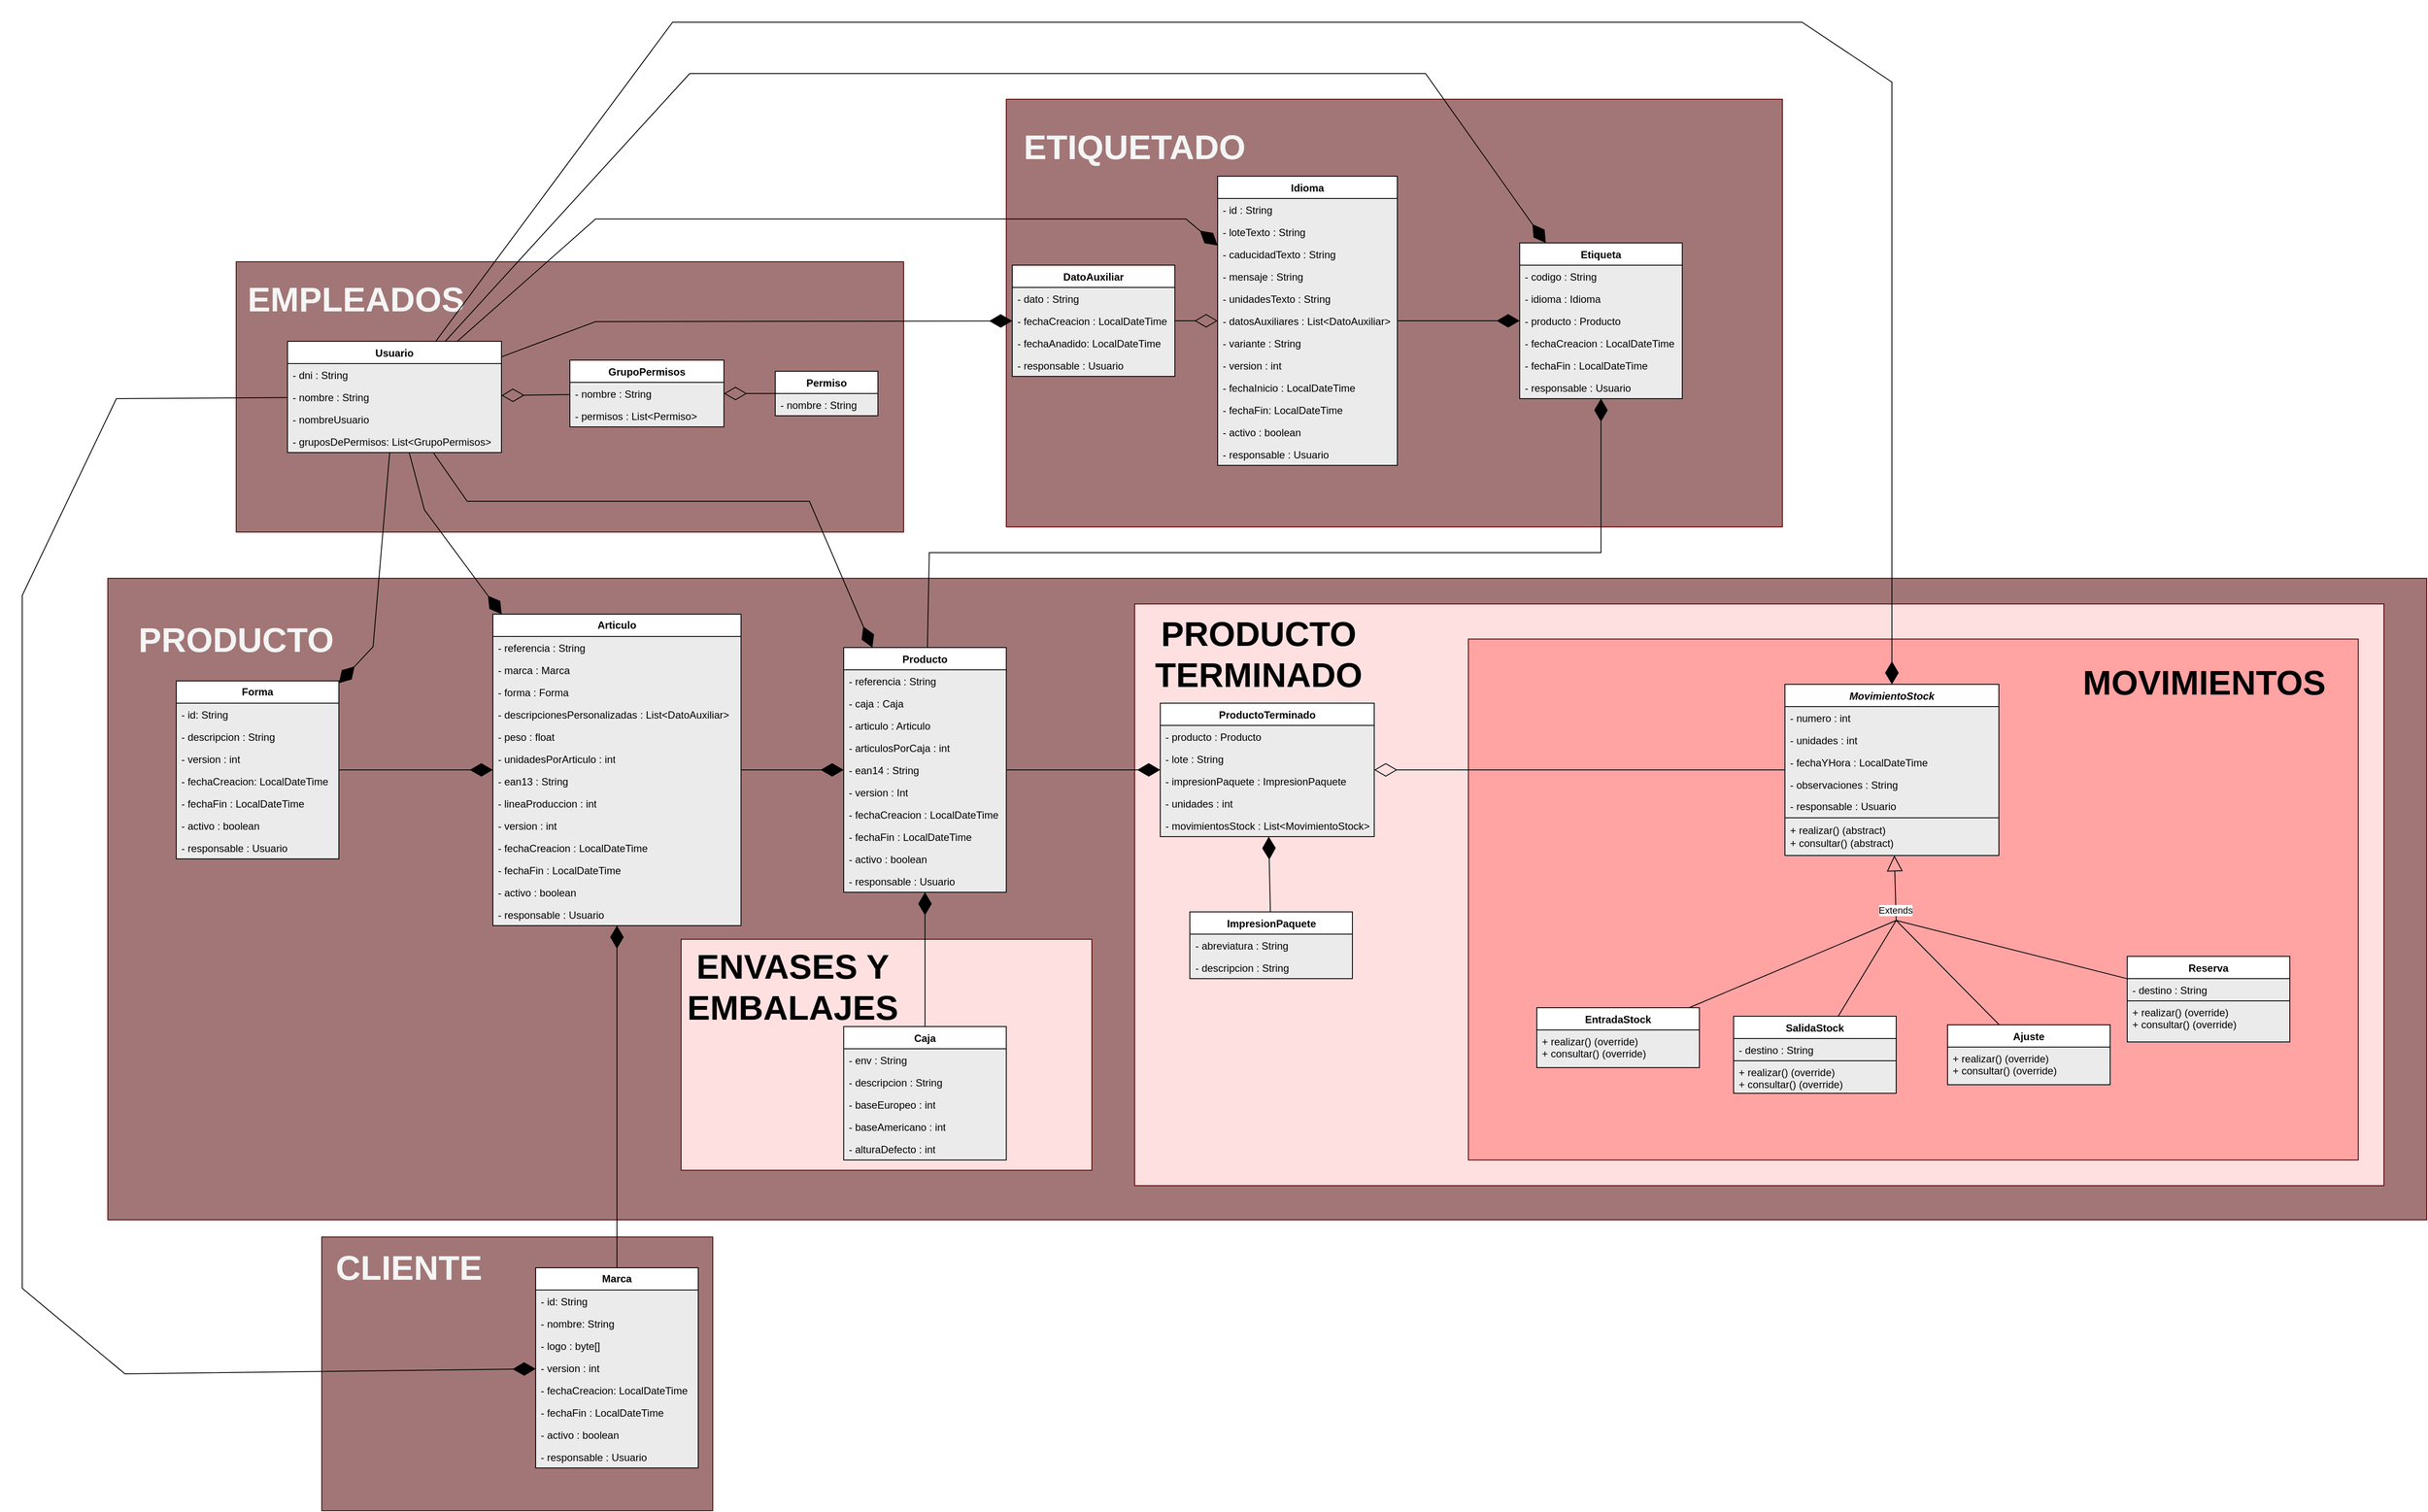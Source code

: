 <mxfile version="26.0.16">
  <diagram id="C5RBs43oDa-KdzZeNtuy" name="Modelo">
    <mxGraphModel dx="3191" dy="2858" grid="1" gridSize="10" guides="1" tooltips="1" connect="1" arrows="1" fold="1" page="1" pageScale="1" pageWidth="827" pageHeight="1169" math="0" shadow="0">
      <root>
        <mxCell id="WIyWlLk6GJQsqaUBKTNV-0" />
        <mxCell id="WIyWlLk6GJQsqaUBKTNV-1" parent="WIyWlLk6GJQsqaUBKTNV-0" />
        <mxCell id="xdVRWR4K_y8yQyxVj0XE-1" value="" style="rounded=0;whiteSpace=wrap;html=1;strokeColor=light-dark(#570000, #ededed);fillStyle=solid;fillColor=light-dark(#a27676, #ededed);" parent="WIyWlLk6GJQsqaUBKTNV-1" vertex="1">
          <mxGeometry x="390" y="390" width="2710" height="750" as="geometry" />
        </mxCell>
        <mxCell id="xdVRWR4K_y8yQyxVj0XE-2" value="PRODUCTO" style="text;html=1;align=center;verticalAlign=middle;whiteSpace=wrap;rounded=0;fontSize=40;fontStyle=1;fontColor=light-dark(#f5f5f5, #ededed);" parent="WIyWlLk6GJQsqaUBKTNV-1" vertex="1">
          <mxGeometry x="450" y="420" width="180" height="81" as="geometry" />
        </mxCell>
        <mxCell id="xdVRWR4K_y8yQyxVj0XE-3" value="&lt;b&gt;Forma&lt;/b&gt;" style="swimlane;fontStyle=0;childLayout=stackLayout;horizontal=1;startSize=26;fillColor=default;horizontalStack=0;resizeParent=1;resizeParentMax=0;resizeLast=0;collapsible=1;marginBottom=0;whiteSpace=wrap;html=1;swimlaneFillColor=light-dark(#ebebeb, #ededed);" parent="WIyWlLk6GJQsqaUBKTNV-1" vertex="1">
          <mxGeometry x="470" y="510" width="190" height="208" as="geometry" />
        </mxCell>
        <mxCell id="xdVRWR4K_y8yQyxVj0XE-4" value="- id: String" style="text;strokeColor=none;fillColor=none;align=left;verticalAlign=top;spacingLeft=4;spacingRight=4;overflow=hidden;rotatable=0;points=[[0,0.5],[1,0.5]];portConstraint=eastwest;whiteSpace=wrap;html=1;" parent="xdVRWR4K_y8yQyxVj0XE-3" vertex="1">
          <mxGeometry y="26" width="190" height="26" as="geometry" />
        </mxCell>
        <mxCell id="xdVRWR4K_y8yQyxVj0XE-5" value="- descripcion : String" style="text;strokeColor=none;fillColor=none;align=left;verticalAlign=top;spacingLeft=4;spacingRight=4;overflow=hidden;rotatable=0;points=[[0,0.5],[1,0.5]];portConstraint=eastwest;whiteSpace=wrap;html=1;" parent="xdVRWR4K_y8yQyxVj0XE-3" vertex="1">
          <mxGeometry y="52" width="190" height="26" as="geometry" />
        </mxCell>
        <mxCell id="xdVRWR4K_y8yQyxVj0XE-6" value="- version : int" style="text;strokeColor=none;fillColor=none;align=left;verticalAlign=top;spacingLeft=4;spacingRight=4;overflow=hidden;rotatable=0;points=[[0,0.5],[1,0.5]];portConstraint=eastwest;whiteSpace=wrap;html=1;" parent="xdVRWR4K_y8yQyxVj0XE-3" vertex="1">
          <mxGeometry y="78" width="190" height="26" as="geometry" />
        </mxCell>
        <mxCell id="xdVRWR4K_y8yQyxVj0XE-7" value="- fechaCreacion: LocalDateTime" style="text;strokeColor=none;fillColor=none;align=left;verticalAlign=top;spacingLeft=4;spacingRight=4;overflow=hidden;rotatable=0;points=[[0,0.5],[1,0.5]];portConstraint=eastwest;whiteSpace=wrap;html=1;" parent="xdVRWR4K_y8yQyxVj0XE-3" vertex="1">
          <mxGeometry y="104" width="190" height="26" as="geometry" />
        </mxCell>
        <mxCell id="xdVRWR4K_y8yQyxVj0XE-8" value="- fechaFin : LocalDateTime" style="text;strokeColor=none;fillColor=none;align=left;verticalAlign=top;spacingLeft=4;spacingRight=4;overflow=hidden;rotatable=0;points=[[0,0.5],[1,0.5]];portConstraint=eastwest;whiteSpace=wrap;html=1;" parent="xdVRWR4K_y8yQyxVj0XE-3" vertex="1">
          <mxGeometry y="130" width="190" height="26" as="geometry" />
        </mxCell>
        <mxCell id="xdVRWR4K_y8yQyxVj0XE-9" value="- activo : boolean" style="text;strokeColor=none;fillColor=none;align=left;verticalAlign=top;spacingLeft=4;spacingRight=4;overflow=hidden;rotatable=0;points=[[0,0.5],[1,0.5]];portConstraint=eastwest;whiteSpace=wrap;html=1;" parent="xdVRWR4K_y8yQyxVj0XE-3" vertex="1">
          <mxGeometry y="156" width="190" height="26" as="geometry" />
        </mxCell>
        <mxCell id="xdVRWR4K_y8yQyxVj0XE-10" value="- responsable : Usuario" style="text;strokeColor=none;fillColor=none;align=left;verticalAlign=top;spacingLeft=4;spacingRight=4;overflow=hidden;rotatable=0;points=[[0,0.5],[1,0.5]];portConstraint=eastwest;whiteSpace=wrap;html=1;" parent="xdVRWR4K_y8yQyxVj0XE-3" vertex="1">
          <mxGeometry y="182" width="190" height="26" as="geometry" />
        </mxCell>
        <mxCell id="xdVRWR4K_y8yQyxVj0XE-11" value="&lt;b&gt;Articulo&lt;/b&gt;" style="swimlane;fontStyle=0;childLayout=stackLayout;horizontal=1;startSize=26;fillColor=default;horizontalStack=0;resizeParent=1;resizeParentMax=0;resizeLast=0;collapsible=1;marginBottom=0;whiteSpace=wrap;html=1;swimlaneFillColor=light-dark(#ebebeb, #ededed);" parent="WIyWlLk6GJQsqaUBKTNV-1" vertex="1">
          <mxGeometry x="840" y="432" width="290" height="364" as="geometry" />
        </mxCell>
        <mxCell id="xdVRWR4K_y8yQyxVj0XE-12" value="- referencia : String" style="text;strokeColor=none;fillColor=none;align=left;verticalAlign=top;spacingLeft=4;spacingRight=4;overflow=hidden;rotatable=0;points=[[0,0.5],[1,0.5]];portConstraint=eastwest;whiteSpace=wrap;html=1;" parent="xdVRWR4K_y8yQyxVj0XE-11" vertex="1">
          <mxGeometry y="26" width="290" height="26" as="geometry" />
        </mxCell>
        <mxCell id="xdVRWR4K_y8yQyxVj0XE-13" value="- marca : Marca" style="text;strokeColor=none;fillColor=none;align=left;verticalAlign=top;spacingLeft=4;spacingRight=4;overflow=hidden;rotatable=0;points=[[0,0.5],[1,0.5]];portConstraint=eastwest;whiteSpace=wrap;html=1;" parent="xdVRWR4K_y8yQyxVj0XE-11" vertex="1">
          <mxGeometry y="52" width="290" height="26" as="geometry" />
        </mxCell>
        <mxCell id="xdVRWR4K_y8yQyxVj0XE-14" value="- forma : Forma" style="text;strokeColor=none;fillColor=none;align=left;verticalAlign=top;spacingLeft=4;spacingRight=4;overflow=hidden;rotatable=0;points=[[0,0.5],[1,0.5]];portConstraint=eastwest;whiteSpace=wrap;html=1;" parent="xdVRWR4K_y8yQyxVj0XE-11" vertex="1">
          <mxGeometry y="78" width="290" height="26" as="geometry" />
        </mxCell>
        <mxCell id="xdVRWR4K_y8yQyxVj0XE-15" value="- descripcionesPersonalizadas : List&amp;lt;DatoAuxiliar&amp;gt;" style="text;strokeColor=none;fillColor=none;align=left;verticalAlign=top;spacingLeft=4;spacingRight=4;overflow=hidden;rotatable=0;points=[[0,0.5],[1,0.5]];portConstraint=eastwest;whiteSpace=wrap;html=1;" parent="xdVRWR4K_y8yQyxVj0XE-11" vertex="1">
          <mxGeometry y="104" width="290" height="26" as="geometry" />
        </mxCell>
        <mxCell id="xdVRWR4K_y8yQyxVj0XE-16" value="- peso : float" style="text;strokeColor=none;fillColor=none;align=left;verticalAlign=top;spacingLeft=4;spacingRight=4;overflow=hidden;rotatable=0;points=[[0,0.5],[1,0.5]];portConstraint=eastwest;whiteSpace=wrap;html=1;" parent="xdVRWR4K_y8yQyxVj0XE-11" vertex="1">
          <mxGeometry y="130" width="290" height="26" as="geometry" />
        </mxCell>
        <mxCell id="xdVRWR4K_y8yQyxVj0XE-17" value="- unidadesPorArticulo : int" style="text;strokeColor=none;fillColor=none;align=left;verticalAlign=top;spacingLeft=4;spacingRight=4;overflow=hidden;rotatable=0;points=[[0,0.5],[1,0.5]];portConstraint=eastwest;whiteSpace=wrap;html=1;" parent="xdVRWR4K_y8yQyxVj0XE-11" vertex="1">
          <mxGeometry y="156" width="290" height="26" as="geometry" />
        </mxCell>
        <mxCell id="xdVRWR4K_y8yQyxVj0XE-18" value="- ean13 : String" style="text;strokeColor=none;fillColor=none;align=left;verticalAlign=top;spacingLeft=4;spacingRight=4;overflow=hidden;rotatable=0;points=[[0,0.5],[1,0.5]];portConstraint=eastwest;whiteSpace=wrap;html=1;" parent="xdVRWR4K_y8yQyxVj0XE-11" vertex="1">
          <mxGeometry y="182" width="290" height="26" as="geometry" />
        </mxCell>
        <mxCell id="xdVRWR4K_y8yQyxVj0XE-19" value="- lineaProduccion : int" style="text;strokeColor=none;fillColor=none;align=left;verticalAlign=top;spacingLeft=4;spacingRight=4;overflow=hidden;rotatable=0;points=[[0,0.5],[1,0.5]];portConstraint=eastwest;whiteSpace=wrap;html=1;" parent="xdVRWR4K_y8yQyxVj0XE-11" vertex="1">
          <mxGeometry y="208" width="290" height="26" as="geometry" />
        </mxCell>
        <mxCell id="xdVRWR4K_y8yQyxVj0XE-20" value="- version : int" style="text;strokeColor=none;fillColor=none;align=left;verticalAlign=top;spacingLeft=4;spacingRight=4;overflow=hidden;rotatable=0;points=[[0,0.5],[1,0.5]];portConstraint=eastwest;whiteSpace=wrap;html=1;" parent="xdVRWR4K_y8yQyxVj0XE-11" vertex="1">
          <mxGeometry y="234" width="290" height="26" as="geometry" />
        </mxCell>
        <mxCell id="xdVRWR4K_y8yQyxVj0XE-21" value="- fechaCreacion : LocalDateTime" style="text;strokeColor=none;fillColor=none;align=left;verticalAlign=top;spacingLeft=4;spacingRight=4;overflow=hidden;rotatable=0;points=[[0,0.5],[1,0.5]];portConstraint=eastwest;whiteSpace=wrap;html=1;" parent="xdVRWR4K_y8yQyxVj0XE-11" vertex="1">
          <mxGeometry y="260" width="290" height="26" as="geometry" />
        </mxCell>
        <mxCell id="xdVRWR4K_y8yQyxVj0XE-22" value="- fechaFin : LocalDateTime" style="text;strokeColor=none;fillColor=none;align=left;verticalAlign=top;spacingLeft=4;spacingRight=4;overflow=hidden;rotatable=0;points=[[0,0.5],[1,0.5]];portConstraint=eastwest;whiteSpace=wrap;html=1;" parent="xdVRWR4K_y8yQyxVj0XE-11" vertex="1">
          <mxGeometry y="286" width="290" height="26" as="geometry" />
        </mxCell>
        <mxCell id="xdVRWR4K_y8yQyxVj0XE-23" value="- activo : boolean" style="text;strokeColor=none;fillColor=none;align=left;verticalAlign=top;spacingLeft=4;spacingRight=4;overflow=hidden;rotatable=0;points=[[0,0.5],[1,0.5]];portConstraint=eastwest;whiteSpace=wrap;html=1;" parent="xdVRWR4K_y8yQyxVj0XE-11" vertex="1">
          <mxGeometry y="312" width="290" height="26" as="geometry" />
        </mxCell>
        <mxCell id="xdVRWR4K_y8yQyxVj0XE-24" value="- responsable : Usuario" style="text;strokeColor=none;fillColor=none;align=left;verticalAlign=top;spacingLeft=4;spacingRight=4;overflow=hidden;rotatable=0;points=[[0,0.5],[1,0.5]];portConstraint=eastwest;whiteSpace=wrap;html=1;" parent="xdVRWR4K_y8yQyxVj0XE-11" vertex="1">
          <mxGeometry y="338" width="290" height="26" as="geometry" />
        </mxCell>
        <mxCell id="xdVRWR4K_y8yQyxVj0XE-30" value="Producto" style="swimlane;fontStyle=1;align=center;verticalAlign=top;childLayout=stackLayout;horizontal=1;startSize=26;horizontalStack=0;resizeParent=1;resizeParentMax=0;resizeLast=0;collapsible=1;marginBottom=0;whiteSpace=wrap;html=1;swimlaneFillColor=light-dark(#ebebeb, #ededed);" parent="WIyWlLk6GJQsqaUBKTNV-1" vertex="1">
          <mxGeometry x="1250" y="471" width="190" height="286" as="geometry" />
        </mxCell>
        <mxCell id="xdVRWR4K_y8yQyxVj0XE-31" value="- referencia : String" style="text;strokeColor=none;fillColor=none;align=left;verticalAlign=top;spacingLeft=4;spacingRight=4;overflow=hidden;rotatable=0;points=[[0,0.5],[1,0.5]];portConstraint=eastwest;whiteSpace=wrap;html=1;" parent="xdVRWR4K_y8yQyxVj0XE-30" vertex="1">
          <mxGeometry y="26" width="190" height="26" as="geometry" />
        </mxCell>
        <mxCell id="xdVRWR4K_y8yQyxVj0XE-33" value="- caja : Caja" style="text;strokeColor=none;fillColor=none;align=left;verticalAlign=top;spacingLeft=4;spacingRight=4;overflow=hidden;rotatable=0;points=[[0,0.5],[1,0.5]];portConstraint=eastwest;whiteSpace=wrap;html=1;" parent="xdVRWR4K_y8yQyxVj0XE-30" vertex="1">
          <mxGeometry y="52" width="190" height="26" as="geometry" />
        </mxCell>
        <mxCell id="xdVRWR4K_y8yQyxVj0XE-34" value="- articulo : Articulo" style="text;strokeColor=none;fillColor=none;align=left;verticalAlign=top;spacingLeft=4;spacingRight=4;overflow=hidden;rotatable=0;points=[[0,0.5],[1,0.5]];portConstraint=eastwest;whiteSpace=wrap;html=1;" parent="xdVRWR4K_y8yQyxVj0XE-30" vertex="1">
          <mxGeometry y="78" width="190" height="26" as="geometry" />
        </mxCell>
        <mxCell id="xdVRWR4K_y8yQyxVj0XE-35" value="- articulosPorCaja : int" style="text;strokeColor=none;fillColor=none;align=left;verticalAlign=top;spacingLeft=4;spacingRight=4;overflow=hidden;rotatable=0;points=[[0,0.5],[1,0.5]];portConstraint=eastwest;whiteSpace=wrap;html=1;" parent="xdVRWR4K_y8yQyxVj0XE-30" vertex="1">
          <mxGeometry y="104" width="190" height="26" as="geometry" />
        </mxCell>
        <mxCell id="xdVRWR4K_y8yQyxVj0XE-36" value="- ean14 : String" style="text;strokeColor=none;fillColor=none;align=left;verticalAlign=top;spacingLeft=4;spacingRight=4;overflow=hidden;rotatable=0;points=[[0,0.5],[1,0.5]];portConstraint=eastwest;whiteSpace=wrap;html=1;" parent="xdVRWR4K_y8yQyxVj0XE-30" vertex="1">
          <mxGeometry y="130" width="190" height="26" as="geometry" />
        </mxCell>
        <mxCell id="xdVRWR4K_y8yQyxVj0XE-37" value="- version : Int" style="text;strokeColor=none;fillColor=none;align=left;verticalAlign=top;spacingLeft=4;spacingRight=4;overflow=hidden;rotatable=0;points=[[0,0.5],[1,0.5]];portConstraint=eastwest;whiteSpace=wrap;html=1;" parent="xdVRWR4K_y8yQyxVj0XE-30" vertex="1">
          <mxGeometry y="156" width="190" height="26" as="geometry" />
        </mxCell>
        <mxCell id="xdVRWR4K_y8yQyxVj0XE-38" value="- fechaCreacion : LocalDateTime" style="text;strokeColor=none;fillColor=none;align=left;verticalAlign=top;spacingLeft=4;spacingRight=4;overflow=hidden;rotatable=0;points=[[0,0.5],[1,0.5]];portConstraint=eastwest;whiteSpace=wrap;html=1;" parent="xdVRWR4K_y8yQyxVj0XE-30" vertex="1">
          <mxGeometry y="182" width="190" height="26" as="geometry" />
        </mxCell>
        <mxCell id="xdVRWR4K_y8yQyxVj0XE-39" value="- fechaFin : LocalDateTime" style="text;strokeColor=none;fillColor=none;align=left;verticalAlign=top;spacingLeft=4;spacingRight=4;overflow=hidden;rotatable=0;points=[[0,0.5],[1,0.5]];portConstraint=eastwest;whiteSpace=wrap;html=1;" parent="xdVRWR4K_y8yQyxVj0XE-30" vertex="1">
          <mxGeometry y="208" width="190" height="26" as="geometry" />
        </mxCell>
        <mxCell id="xdVRWR4K_y8yQyxVj0XE-40" value="- activo : boolean" style="text;strokeColor=none;fillColor=none;align=left;verticalAlign=top;spacingLeft=4;spacingRight=4;overflow=hidden;rotatable=0;points=[[0,0.5],[1,0.5]];portConstraint=eastwest;whiteSpace=wrap;html=1;" parent="xdVRWR4K_y8yQyxVj0XE-30" vertex="1">
          <mxGeometry y="234" width="190" height="26" as="geometry" />
        </mxCell>
        <mxCell id="xdVRWR4K_y8yQyxVj0XE-41" value="- responsable : Usuario" style="text;strokeColor=none;fillColor=none;align=left;verticalAlign=top;spacingLeft=4;spacingRight=4;overflow=hidden;rotatable=0;points=[[0,0.5],[1,0.5]];portConstraint=eastwest;whiteSpace=wrap;html=1;" parent="xdVRWR4K_y8yQyxVj0XE-30" vertex="1">
          <mxGeometry y="260" width="190" height="26" as="geometry" />
        </mxCell>
        <mxCell id="xdVRWR4K_y8yQyxVj0XE-43" value="" style="endArrow=diamondThin;endFill=1;endSize=24;html=1;rounded=0;" parent="WIyWlLk6GJQsqaUBKTNV-1" source="xdVRWR4K_y8yQyxVj0XE-3" target="xdVRWR4K_y8yQyxVj0XE-11" edge="1">
          <mxGeometry width="160" relative="1" as="geometry">
            <mxPoint x="940" y="280" as="sourcePoint" />
            <mxPoint x="1100" y="280" as="targetPoint" />
            <Array as="points">
              <mxPoint x="760" y="614" />
            </Array>
          </mxGeometry>
        </mxCell>
        <mxCell id="xdVRWR4K_y8yQyxVj0XE-44" value="" style="endArrow=diamondThin;endFill=1;endSize=24;html=1;rounded=0;" parent="WIyWlLk6GJQsqaUBKTNV-1" source="xdVRWR4K_y8yQyxVj0XE-11" target="xdVRWR4K_y8yQyxVj0XE-30" edge="1">
          <mxGeometry width="160" relative="1" as="geometry">
            <mxPoint x="1260" y="520" as="sourcePoint" />
            <mxPoint x="1420" y="520" as="targetPoint" />
          </mxGeometry>
        </mxCell>
        <mxCell id="xdVRWR4K_y8yQyxVj0XE-53" value="" style="rounded=0;whiteSpace=wrap;html=1;strokeColor=light-dark(#570000, #ededed);fillStyle=solid;fillColor=light-dark(#a27676, #ededed);" parent="WIyWlLk6GJQsqaUBKTNV-1" vertex="1">
          <mxGeometry x="640" y="1160" width="457" height="320" as="geometry" />
        </mxCell>
        <mxCell id="xdVRWR4K_y8yQyxVj0XE-54" value="&lt;b&gt;Marca&lt;/b&gt;" style="swimlane;fontStyle=0;childLayout=stackLayout;horizontal=1;startSize=26;fillColor=default;horizontalStack=0;resizeParent=1;resizeParentMax=0;resizeLast=0;collapsible=1;marginBottom=0;whiteSpace=wrap;html=1;gradientColor=none;swimlaneFillColor=light-dark(#ebebeb, #ededed);" parent="WIyWlLk6GJQsqaUBKTNV-1" vertex="1">
          <mxGeometry x="890" y="1196" width="190" height="234" as="geometry" />
        </mxCell>
        <mxCell id="xdVRWR4K_y8yQyxVj0XE-55" value="- id: String" style="text;strokeColor=none;fillColor=none;align=left;verticalAlign=top;spacingLeft=4;spacingRight=4;overflow=hidden;rotatable=0;points=[[0,0.5],[1,0.5]];portConstraint=eastwest;whiteSpace=wrap;html=1;" parent="xdVRWR4K_y8yQyxVj0XE-54" vertex="1">
          <mxGeometry y="26" width="190" height="26" as="geometry" />
        </mxCell>
        <mxCell id="xdVRWR4K_y8yQyxVj0XE-56" value="- nombre: String" style="text;strokeColor=none;fillColor=none;align=left;verticalAlign=top;spacingLeft=4;spacingRight=4;overflow=hidden;rotatable=0;points=[[0,0.5],[1,0.5]];portConstraint=eastwest;whiteSpace=wrap;html=1;" parent="xdVRWR4K_y8yQyxVj0XE-54" vertex="1">
          <mxGeometry y="52" width="190" height="26" as="geometry" />
        </mxCell>
        <mxCell id="xdVRWR4K_y8yQyxVj0XE-65" value="- logo : byte[]" style="text;strokeColor=none;fillColor=none;align=left;verticalAlign=top;spacingLeft=4;spacingRight=4;overflow=hidden;rotatable=0;points=[[0,0.5],[1,0.5]];portConstraint=eastwest;whiteSpace=wrap;html=1;" parent="xdVRWR4K_y8yQyxVj0XE-54" vertex="1">
          <mxGeometry y="78" width="190" height="26" as="geometry" />
        </mxCell>
        <mxCell id="xdVRWR4K_y8yQyxVj0XE-57" value="- version : int" style="text;strokeColor=none;fillColor=none;align=left;verticalAlign=top;spacingLeft=4;spacingRight=4;overflow=hidden;rotatable=0;points=[[0,0.5],[1,0.5]];portConstraint=eastwest;whiteSpace=wrap;html=1;" parent="xdVRWR4K_y8yQyxVj0XE-54" vertex="1">
          <mxGeometry y="104" width="190" height="26" as="geometry" />
        </mxCell>
        <mxCell id="xdVRWR4K_y8yQyxVj0XE-58" value="- fechaCreacion: LocalDateTime" style="text;strokeColor=none;fillColor=none;align=left;verticalAlign=top;spacingLeft=4;spacingRight=4;overflow=hidden;rotatable=0;points=[[0,0.5],[1,0.5]];portConstraint=eastwest;whiteSpace=wrap;html=1;" parent="xdVRWR4K_y8yQyxVj0XE-54" vertex="1">
          <mxGeometry y="130" width="190" height="26" as="geometry" />
        </mxCell>
        <mxCell id="xdVRWR4K_y8yQyxVj0XE-59" value="- fechaFin : LocalDateTime" style="text;strokeColor=none;fillColor=none;align=left;verticalAlign=top;spacingLeft=4;spacingRight=4;overflow=hidden;rotatable=0;points=[[0,0.5],[1,0.5]];portConstraint=eastwest;whiteSpace=wrap;html=1;" parent="xdVRWR4K_y8yQyxVj0XE-54" vertex="1">
          <mxGeometry y="156" width="190" height="26" as="geometry" />
        </mxCell>
        <mxCell id="xdVRWR4K_y8yQyxVj0XE-60" value="- activo : boolean" style="text;strokeColor=none;fillColor=none;align=left;verticalAlign=top;spacingLeft=4;spacingRight=4;overflow=hidden;rotatable=0;points=[[0,0.5],[1,0.5]];portConstraint=eastwest;whiteSpace=wrap;html=1;" parent="xdVRWR4K_y8yQyxVj0XE-54" vertex="1">
          <mxGeometry y="182" width="190" height="26" as="geometry" />
        </mxCell>
        <mxCell id="xdVRWR4K_y8yQyxVj0XE-61" value="- responsable : Usuario" style="text;strokeColor=none;fillColor=none;align=left;verticalAlign=top;spacingLeft=4;spacingRight=4;overflow=hidden;rotatable=0;points=[[0,0.5],[1,0.5]];portConstraint=eastwest;whiteSpace=wrap;html=1;" parent="xdVRWR4K_y8yQyxVj0XE-54" vertex="1">
          <mxGeometry y="208" width="190" height="26" as="geometry" />
        </mxCell>
        <mxCell id="xdVRWR4K_y8yQyxVj0XE-63" value="&lt;font&gt;CLIENTE&lt;/font&gt;" style="text;html=1;align=center;verticalAlign=middle;whiteSpace=wrap;rounded=0;fontStyle=1;fontSize=40;fontColor=light-dark(#f5f5f5, #ededed);" parent="WIyWlLk6GJQsqaUBKTNV-1" vertex="1">
          <mxGeometry x="667" y="1160" width="150" height="70" as="geometry" />
        </mxCell>
        <mxCell id="xdVRWR4K_y8yQyxVj0XE-66" value="" style="endArrow=diamondThin;endFill=1;endSize=24;html=1;rounded=0;" parent="WIyWlLk6GJQsqaUBKTNV-1" source="xdVRWR4K_y8yQyxVj0XE-54" target="xdVRWR4K_y8yQyxVj0XE-11" edge="1">
          <mxGeometry width="160" relative="1" as="geometry">
            <mxPoint x="1000" y="320" as="sourcePoint" />
            <mxPoint x="1050" y="322" as="targetPoint" />
          </mxGeometry>
        </mxCell>
        <mxCell id="xdVRWR4K_y8yQyxVj0XE-68" value="" style="rounded=0;whiteSpace=wrap;html=1;strokeColor=light-dark(#570000, #ededed);fillColor=light-dark(#ffe0e0, #ededed);" parent="WIyWlLk6GJQsqaUBKTNV-1" vertex="1">
          <mxGeometry x="1060" y="812" width="480" height="270" as="geometry" />
        </mxCell>
        <mxCell id="xdVRWR4K_y8yQyxVj0XE-69" value="ENVASES Y EMBALAJES" style="text;html=1;align=center;verticalAlign=middle;whiteSpace=wrap;rounded=0;fontSize=40;fontStyle=1" parent="WIyWlLk6GJQsqaUBKTNV-1" vertex="1">
          <mxGeometry x="1100" y="832" width="181" height="70" as="geometry" />
        </mxCell>
        <mxCell id="xdVRWR4K_y8yQyxVj0XE-70" value="Caja" style="swimlane;fontStyle=1;align=center;verticalAlign=top;childLayout=stackLayout;horizontal=1;startSize=26;horizontalStack=0;resizeParent=1;resizeParentMax=0;resizeLast=0;collapsible=1;marginBottom=0;whiteSpace=wrap;html=1;swimlaneFillColor=light-dark(#ebebeb, #ededed);" parent="WIyWlLk6GJQsqaUBKTNV-1" vertex="1">
          <mxGeometry x="1250" y="914" width="190" height="156" as="geometry" />
        </mxCell>
        <mxCell id="xdVRWR4K_y8yQyxVj0XE-71" value="- env : String" style="text;strokeColor=none;fillColor=none;align=left;verticalAlign=top;spacingLeft=4;spacingRight=4;overflow=hidden;rotatable=0;points=[[0,0.5],[1,0.5]];portConstraint=eastwest;whiteSpace=wrap;html=1;" parent="xdVRWR4K_y8yQyxVj0XE-70" vertex="1">
          <mxGeometry y="26" width="190" height="26" as="geometry" />
        </mxCell>
        <mxCell id="xdVRWR4K_y8yQyxVj0XE-72" value="- descripcion : String" style="text;strokeColor=none;fillColor=none;align=left;verticalAlign=top;spacingLeft=4;spacingRight=4;overflow=hidden;rotatable=0;points=[[0,0.5],[1,0.5]];portConstraint=eastwest;whiteSpace=wrap;html=1;" parent="xdVRWR4K_y8yQyxVj0XE-70" vertex="1">
          <mxGeometry y="52" width="190" height="26" as="geometry" />
        </mxCell>
        <mxCell id="xdVRWR4K_y8yQyxVj0XE-73" value="- baseEuropeo : int" style="text;strokeColor=none;fillColor=none;align=left;verticalAlign=top;spacingLeft=4;spacingRight=4;overflow=hidden;rotatable=0;points=[[0,0.5],[1,0.5]];portConstraint=eastwest;whiteSpace=wrap;html=1;" parent="xdVRWR4K_y8yQyxVj0XE-70" vertex="1">
          <mxGeometry y="78" width="190" height="26" as="geometry" />
        </mxCell>
        <mxCell id="xdVRWR4K_y8yQyxVj0XE-74" value="- baseAmericano : int" style="text;strokeColor=none;fillColor=none;align=left;verticalAlign=top;spacingLeft=4;spacingRight=4;overflow=hidden;rotatable=0;points=[[0,0.5],[1,0.5]];portConstraint=eastwest;whiteSpace=wrap;html=1;" parent="xdVRWR4K_y8yQyxVj0XE-70" vertex="1">
          <mxGeometry y="104" width="190" height="26" as="geometry" />
        </mxCell>
        <mxCell id="xdVRWR4K_y8yQyxVj0XE-75" value="- alturaDefecto : int" style="text;strokeColor=none;fillColor=none;align=left;verticalAlign=top;spacingLeft=4;spacingRight=4;overflow=hidden;rotatable=0;points=[[0,0.5],[1,0.5]];portConstraint=eastwest;whiteSpace=wrap;html=1;" parent="xdVRWR4K_y8yQyxVj0XE-70" vertex="1">
          <mxGeometry y="130" width="190" height="26" as="geometry" />
        </mxCell>
        <mxCell id="xdVRWR4K_y8yQyxVj0XE-81" value="" style="endArrow=diamondThin;endFill=1;endSize=24;html=1;rounded=0;" parent="WIyWlLk6GJQsqaUBKTNV-1" source="xdVRWR4K_y8yQyxVj0XE-70" target="xdVRWR4K_y8yQyxVj0XE-30" edge="1">
          <mxGeometry width="160" relative="1" as="geometry">
            <mxPoint x="1063" y="620" as="sourcePoint" />
            <mxPoint x="1095" y="508" as="targetPoint" />
          </mxGeometry>
        </mxCell>
        <mxCell id="xdVRWR4K_y8yQyxVj0XE-82" value="" style="rounded=0;whiteSpace=wrap;html=1;strokeColor=light-dark(#570000, #ededed);fillStyle=solid;fillColor=light-dark(#a27676, #ededed);" parent="WIyWlLk6GJQsqaUBKTNV-1" vertex="1">
          <mxGeometry x="1440" y="-170" width="907" height="500" as="geometry" />
        </mxCell>
        <mxCell id="xdVRWR4K_y8yQyxVj0XE-83" value="&lt;font&gt;&lt;b&gt;ETIQUETADO&lt;/b&gt;&lt;/font&gt;" style="text;html=1;align=center;verticalAlign=middle;whiteSpace=wrap;rounded=0;fontSize=40;fontColor=light-dark(#f5f5f5, #ededed);" parent="WIyWlLk6GJQsqaUBKTNV-1" vertex="1">
          <mxGeometry x="1480" y="-150" width="220" height="70" as="geometry" />
        </mxCell>
        <mxCell id="xdVRWR4K_y8yQyxVj0XE-84" value="Idioma" style="swimlane;fontStyle=1;align=center;verticalAlign=top;childLayout=stackLayout;horizontal=1;startSize=26;horizontalStack=0;resizeParent=1;resizeParentMax=0;resizeLast=0;collapsible=1;marginBottom=0;whiteSpace=wrap;html=1;swimlaneFillColor=light-dark(#ebebeb, #ededed);" parent="WIyWlLk6GJQsqaUBKTNV-1" vertex="1">
          <mxGeometry x="1687" y="-80" width="210" height="338" as="geometry" />
        </mxCell>
        <mxCell id="xdVRWR4K_y8yQyxVj0XE-85" value="- id : String" style="text;strokeColor=none;fillColor=none;align=left;verticalAlign=top;spacingLeft=4;spacingRight=4;overflow=hidden;rotatable=0;points=[[0,0.5],[1,0.5]];portConstraint=eastwest;whiteSpace=wrap;html=1;" parent="xdVRWR4K_y8yQyxVj0XE-84" vertex="1">
          <mxGeometry y="26" width="210" height="26" as="geometry" />
        </mxCell>
        <mxCell id="xdVRWR4K_y8yQyxVj0XE-86" value="- loteTexto : String" style="text;strokeColor=none;fillColor=none;align=left;verticalAlign=top;spacingLeft=4;spacingRight=4;overflow=hidden;rotatable=0;points=[[0,0.5],[1,0.5]];portConstraint=eastwest;whiteSpace=wrap;html=1;" parent="xdVRWR4K_y8yQyxVj0XE-84" vertex="1">
          <mxGeometry y="52" width="210" height="26" as="geometry" />
        </mxCell>
        <mxCell id="xdVRWR4K_y8yQyxVj0XE-87" value="- caducidadTexto : String" style="text;strokeColor=none;fillColor=none;align=left;verticalAlign=top;spacingLeft=4;spacingRight=4;overflow=hidden;rotatable=0;points=[[0,0.5],[1,0.5]];portConstraint=eastwest;whiteSpace=wrap;html=1;" parent="xdVRWR4K_y8yQyxVj0XE-84" vertex="1">
          <mxGeometry y="78" width="210" height="26" as="geometry" />
        </mxCell>
        <mxCell id="xdVRWR4K_y8yQyxVj0XE-88" value="- mensaje : String" style="text;strokeColor=none;fillColor=none;align=left;verticalAlign=top;spacingLeft=4;spacingRight=4;overflow=hidden;rotatable=0;points=[[0,0.5],[1,0.5]];portConstraint=eastwest;whiteSpace=wrap;html=1;" parent="xdVRWR4K_y8yQyxVj0XE-84" vertex="1">
          <mxGeometry y="104" width="210" height="26" as="geometry" />
        </mxCell>
        <mxCell id="xdVRWR4K_y8yQyxVj0XE-89" value="- unidadesTexto : String" style="text;strokeColor=none;fillColor=none;align=left;verticalAlign=top;spacingLeft=4;spacingRight=4;overflow=hidden;rotatable=0;points=[[0,0.5],[1,0.5]];portConstraint=eastwest;whiteSpace=wrap;html=1;" parent="xdVRWR4K_y8yQyxVj0XE-84" vertex="1">
          <mxGeometry y="130" width="210" height="26" as="geometry" />
        </mxCell>
        <mxCell id="xdVRWR4K_y8yQyxVj0XE-101" value="- datosAuxiliares : List&amp;lt;DatoAuxiliar&amp;gt;" style="text;strokeColor=none;fillColor=none;align=left;verticalAlign=top;spacingLeft=4;spacingRight=4;overflow=hidden;rotatable=0;points=[[0,0.5],[1,0.5]];portConstraint=eastwest;whiteSpace=wrap;html=1;" parent="xdVRWR4K_y8yQyxVj0XE-84" vertex="1">
          <mxGeometry y="156" width="210" height="26" as="geometry" />
        </mxCell>
        <mxCell id="xdVRWR4K_y8yQyxVj0XE-103" value="- variante : String" style="text;strokeColor=none;fillColor=none;align=left;verticalAlign=top;spacingLeft=4;spacingRight=4;overflow=hidden;rotatable=0;points=[[0,0.5],[1,0.5]];portConstraint=eastwest;whiteSpace=wrap;html=1;" parent="xdVRWR4K_y8yQyxVj0XE-84" vertex="1">
          <mxGeometry y="182" width="210" height="26" as="geometry" />
        </mxCell>
        <mxCell id="xdVRWR4K_y8yQyxVj0XE-90" value="- version : int" style="text;strokeColor=none;fillColor=none;align=left;verticalAlign=top;spacingLeft=4;spacingRight=4;overflow=hidden;rotatable=0;points=[[0,0.5],[1,0.5]];portConstraint=eastwest;whiteSpace=wrap;html=1;" parent="xdVRWR4K_y8yQyxVj0XE-84" vertex="1">
          <mxGeometry y="208" width="210" height="26" as="geometry" />
        </mxCell>
        <mxCell id="xdVRWR4K_y8yQyxVj0XE-91" value="- fechaInicio : LocalDateTime" style="text;strokeColor=none;fillColor=none;align=left;verticalAlign=top;spacingLeft=4;spacingRight=4;overflow=hidden;rotatable=0;points=[[0,0.5],[1,0.5]];portConstraint=eastwest;whiteSpace=wrap;html=1;" parent="xdVRWR4K_y8yQyxVj0XE-84" vertex="1">
          <mxGeometry y="234" width="210" height="26" as="geometry" />
        </mxCell>
        <mxCell id="xdVRWR4K_y8yQyxVj0XE-92" value="- fechaFin: LocalDateTime" style="text;strokeColor=none;fillColor=none;align=left;verticalAlign=top;spacingLeft=4;spacingRight=4;overflow=hidden;rotatable=0;points=[[0,0.5],[1,0.5]];portConstraint=eastwest;whiteSpace=wrap;html=1;" parent="xdVRWR4K_y8yQyxVj0XE-84" vertex="1">
          <mxGeometry y="260" width="210" height="26" as="geometry" />
        </mxCell>
        <mxCell id="xdVRWR4K_y8yQyxVj0XE-93" value="- activo : boolean" style="text;strokeColor=none;fillColor=none;align=left;verticalAlign=top;spacingLeft=4;spacingRight=4;overflow=hidden;rotatable=0;points=[[0,0.5],[1,0.5]];portConstraint=eastwest;whiteSpace=wrap;html=1;" parent="xdVRWR4K_y8yQyxVj0XE-84" vertex="1">
          <mxGeometry y="286" width="210" height="26" as="geometry" />
        </mxCell>
        <mxCell id="xdVRWR4K_y8yQyxVj0XE-94" value="- responsable : Usuario" style="text;strokeColor=none;fillColor=none;align=left;verticalAlign=top;spacingLeft=4;spacingRight=4;overflow=hidden;rotatable=0;points=[[0,0.5],[1,0.5]];portConstraint=eastwest;whiteSpace=wrap;html=1;" parent="xdVRWR4K_y8yQyxVj0XE-84" vertex="1">
          <mxGeometry y="312" width="210" height="26" as="geometry" />
        </mxCell>
        <mxCell id="xdVRWR4K_y8yQyxVj0XE-95" value="DatoAuxiliar" style="swimlane;fontStyle=1;align=center;verticalAlign=top;childLayout=stackLayout;horizontal=1;startSize=26;horizontalStack=0;resizeParent=1;resizeParentMax=0;resizeLast=0;collapsible=1;marginBottom=0;whiteSpace=wrap;html=1;swimlaneFillColor=light-dark(#ebebeb, #ededed);" parent="WIyWlLk6GJQsqaUBKTNV-1" vertex="1">
          <mxGeometry x="1447" y="24" width="190" height="130" as="geometry" />
        </mxCell>
        <mxCell id="xdVRWR4K_y8yQyxVj0XE-96" value="&lt;div&gt;- dato : String&lt;/div&gt;" style="text;strokeColor=none;fillColor=none;align=left;verticalAlign=top;spacingLeft=4;spacingRight=4;overflow=hidden;rotatable=0;points=[[0,0.5],[1,0.5]];portConstraint=eastwest;whiteSpace=wrap;html=1;" parent="xdVRWR4K_y8yQyxVj0XE-95" vertex="1">
          <mxGeometry y="26" width="190" height="26" as="geometry" />
        </mxCell>
        <mxCell id="xdVRWR4K_y8yQyxVj0XE-97" value="- fechaCreacion : LocalDateTime" style="text;strokeColor=none;fillColor=none;align=left;verticalAlign=top;spacingLeft=4;spacingRight=4;overflow=hidden;rotatable=0;points=[[0,0.5],[1,0.5]];portConstraint=eastwest;whiteSpace=wrap;html=1;" parent="xdVRWR4K_y8yQyxVj0XE-95" vertex="1">
          <mxGeometry y="52" width="190" height="26" as="geometry" />
        </mxCell>
        <mxCell id="xdVRWR4K_y8yQyxVj0XE-108" value="- fechaAnadido: LocalDateTime" style="text;strokeColor=none;fillColor=none;align=left;verticalAlign=top;spacingLeft=4;spacingRight=4;overflow=hidden;rotatable=0;points=[[0,0.5],[1,0.5]];portConstraint=eastwest;whiteSpace=wrap;html=1;" parent="xdVRWR4K_y8yQyxVj0XE-95" vertex="1">
          <mxGeometry y="78" width="190" height="26" as="geometry" />
        </mxCell>
        <mxCell id="xdVRWR4K_y8yQyxVj0XE-98" value="- responsable : Usuario" style="text;strokeColor=none;fillColor=none;align=left;verticalAlign=top;spacingLeft=4;spacingRight=4;overflow=hidden;rotatable=0;points=[[0,0.5],[1,0.5]];portConstraint=eastwest;whiteSpace=wrap;html=1;" parent="xdVRWR4K_y8yQyxVj0XE-95" vertex="1">
          <mxGeometry y="104" width="190" height="26" as="geometry" />
        </mxCell>
        <mxCell id="xdVRWR4K_y8yQyxVj0XE-102" value="" style="endArrow=diamondThin;endFill=0;endSize=24;html=1;rounded=0;" parent="WIyWlLk6GJQsqaUBKTNV-1" source="xdVRWR4K_y8yQyxVj0XE-95" target="xdVRWR4K_y8yQyxVj0XE-84" edge="1">
          <mxGeometry width="160" relative="1" as="geometry">
            <mxPoint x="1807" y="80" as="sourcePoint" />
            <mxPoint x="1967" y="80" as="targetPoint" />
          </mxGeometry>
        </mxCell>
        <mxCell id="xdVRWR4K_y8yQyxVj0XE-109" value="Etiqueta" style="swimlane;fontStyle=1;align=center;verticalAlign=top;childLayout=stackLayout;horizontal=1;startSize=26;horizontalStack=0;resizeParent=1;resizeParentMax=0;resizeLast=0;collapsible=1;marginBottom=0;whiteSpace=wrap;html=1;swimlaneFillColor=light-dark(#ebebeb, #ededed);" parent="WIyWlLk6GJQsqaUBKTNV-1" vertex="1">
          <mxGeometry x="2040" y="-2" width="190" height="182" as="geometry" />
        </mxCell>
        <mxCell id="xdVRWR4K_y8yQyxVj0XE-110" value="- codigo : String" style="text;strokeColor=none;fillColor=none;align=left;verticalAlign=top;spacingLeft=4;spacingRight=4;overflow=hidden;rotatable=0;points=[[0,0.5],[1,0.5]];portConstraint=eastwest;whiteSpace=wrap;html=1;" parent="xdVRWR4K_y8yQyxVj0XE-109" vertex="1">
          <mxGeometry y="26" width="190" height="26" as="geometry" />
        </mxCell>
        <mxCell id="xdVRWR4K_y8yQyxVj0XE-111" value="- idioma : Idioma" style="text;strokeColor=none;fillColor=none;align=left;verticalAlign=top;spacingLeft=4;spacingRight=4;overflow=hidden;rotatable=0;points=[[0,0.5],[1,0.5]];portConstraint=eastwest;whiteSpace=wrap;html=1;" parent="xdVRWR4K_y8yQyxVj0XE-109" vertex="1">
          <mxGeometry y="52" width="190" height="26" as="geometry" />
        </mxCell>
        <mxCell id="xdVRWR4K_y8yQyxVj0XE-112" value="- producto : Producto" style="text;strokeColor=none;fillColor=none;align=left;verticalAlign=top;spacingLeft=4;spacingRight=4;overflow=hidden;rotatable=0;points=[[0,0.5],[1,0.5]];portConstraint=eastwest;whiteSpace=wrap;html=1;" parent="xdVRWR4K_y8yQyxVj0XE-109" vertex="1">
          <mxGeometry y="78" width="190" height="26" as="geometry" />
        </mxCell>
        <mxCell id="xdVRWR4K_y8yQyxVj0XE-113" value="- fechaCreacion : LocalDateTime" style="text;strokeColor=none;fillColor=none;align=left;verticalAlign=top;spacingLeft=4;spacingRight=4;overflow=hidden;rotatable=0;points=[[0,0.5],[1,0.5]];portConstraint=eastwest;whiteSpace=wrap;html=1;" parent="xdVRWR4K_y8yQyxVj0XE-109" vertex="1">
          <mxGeometry y="104" width="190" height="26" as="geometry" />
        </mxCell>
        <mxCell id="xdVRWR4K_y8yQyxVj0XE-114" value="- fechaFin : LocalDateTime" style="text;strokeColor=none;fillColor=none;align=left;verticalAlign=top;spacingLeft=4;spacingRight=4;overflow=hidden;rotatable=0;points=[[0,0.5],[1,0.5]];portConstraint=eastwest;whiteSpace=wrap;html=1;" parent="xdVRWR4K_y8yQyxVj0XE-109" vertex="1">
          <mxGeometry y="130" width="190" height="26" as="geometry" />
        </mxCell>
        <mxCell id="xdVRWR4K_y8yQyxVj0XE-115" value="- responsable : Usuario" style="text;strokeColor=none;fillColor=none;align=left;verticalAlign=top;spacingLeft=4;spacingRight=4;overflow=hidden;rotatable=0;points=[[0,0.5],[1,0.5]];portConstraint=eastwest;whiteSpace=wrap;html=1;" parent="xdVRWR4K_y8yQyxVj0XE-109" vertex="1">
          <mxGeometry y="156" width="190" height="26" as="geometry" />
        </mxCell>
        <mxCell id="xdVRWR4K_y8yQyxVj0XE-116" value="" style="endArrow=diamondThin;endFill=1;endSize=24;html=1;rounded=0;" parent="WIyWlLk6GJQsqaUBKTNV-1" source="xdVRWR4K_y8yQyxVj0XE-84" target="xdVRWR4K_y8yQyxVj0XE-109" edge="1">
          <mxGeometry width="160" relative="1" as="geometry">
            <mxPoint x="1587" y="280" as="sourcePoint" />
            <mxPoint x="1747" y="280" as="targetPoint" />
          </mxGeometry>
        </mxCell>
        <mxCell id="xdVRWR4K_y8yQyxVj0XE-117" value="" style="endArrow=diamondThin;endFill=1;endSize=24;html=1;rounded=0;" parent="WIyWlLk6GJQsqaUBKTNV-1" source="xdVRWR4K_y8yQyxVj0XE-30" target="xdVRWR4K_y8yQyxVj0XE-109" edge="1">
          <mxGeometry width="160" relative="1" as="geometry">
            <mxPoint x="1220" y="-99" as="sourcePoint" />
            <mxPoint x="1100" y="-120" as="targetPoint" />
            <Array as="points">
              <mxPoint x="1350" y="360" />
              <mxPoint x="2135" y="360" />
            </Array>
          </mxGeometry>
        </mxCell>
        <mxCell id="xdVRWR4K_y8yQyxVj0XE-119" value="" style="rounded=0;whiteSpace=wrap;html=1;strokeColor=light-dark(#570000, #ededed);fillColor=light-dark(#ffe0e0, #ededed);" parent="WIyWlLk6GJQsqaUBKTNV-1" vertex="1">
          <mxGeometry x="1590" y="420" width="1460" height="680" as="geometry" />
        </mxCell>
        <mxCell id="xdVRWR4K_y8yQyxVj0XE-120" value="PRODUCTO TERMINADO" style="text;html=1;align=center;verticalAlign=middle;whiteSpace=wrap;rounded=0;fontSize=40;fontStyle=1" parent="WIyWlLk6GJQsqaUBKTNV-1" vertex="1">
          <mxGeometry x="1637" y="441.5" width="196" height="72.5" as="geometry" />
        </mxCell>
        <mxCell id="xdVRWR4K_y8yQyxVj0XE-121" value="ImpresionPaquete" style="swimlane;fontStyle=1;align=center;verticalAlign=top;childLayout=stackLayout;horizontal=1;startSize=26;horizontalStack=0;resizeParent=1;resizeParentMax=0;resizeLast=0;collapsible=1;marginBottom=0;whiteSpace=wrap;html=1;swimlaneFillColor=light-dark(#ebebeb, #ededed);" parent="WIyWlLk6GJQsqaUBKTNV-1" vertex="1">
          <mxGeometry x="1654.5" y="780" width="190" height="78" as="geometry" />
        </mxCell>
        <mxCell id="xdVRWR4K_y8yQyxVj0XE-122" value="&lt;div&gt;- abreviatura : String&lt;/div&gt;" style="text;strokeColor=none;fillColor=none;align=left;verticalAlign=top;spacingLeft=4;spacingRight=4;overflow=hidden;rotatable=0;points=[[0,0.5],[1,0.5]];portConstraint=eastwest;whiteSpace=wrap;html=1;" parent="xdVRWR4K_y8yQyxVj0XE-121" vertex="1">
          <mxGeometry y="26" width="190" height="26" as="geometry" />
        </mxCell>
        <mxCell id="xdVRWR4K_y8yQyxVj0XE-123" value="- descripcion : String" style="text;strokeColor=none;fillColor=none;align=left;verticalAlign=top;spacingLeft=4;spacingRight=4;overflow=hidden;rotatable=0;points=[[0,0.5],[1,0.5]];portConstraint=eastwest;whiteSpace=wrap;html=1;" parent="xdVRWR4K_y8yQyxVj0XE-121" vertex="1">
          <mxGeometry y="52" width="190" height="26" as="geometry" />
        </mxCell>
        <mxCell id="xdVRWR4K_y8yQyxVj0XE-126" value="ProductoTerminado" style="swimlane;fontStyle=1;align=center;verticalAlign=top;childLayout=stackLayout;horizontal=1;startSize=26;horizontalStack=0;resizeParent=1;resizeParentMax=0;resizeLast=0;collapsible=1;marginBottom=0;whiteSpace=wrap;html=1;swimlaneFillColor=light-dark(#ebebeb, #ededed);" parent="WIyWlLk6GJQsqaUBKTNV-1" vertex="1">
          <mxGeometry x="1620" y="536" width="250" height="156" as="geometry" />
        </mxCell>
        <mxCell id="xdVRWR4K_y8yQyxVj0XE-127" value="- producto : Producto" style="text;strokeColor=none;fillColor=none;align=left;verticalAlign=top;spacingLeft=4;spacingRight=4;overflow=hidden;rotatable=0;points=[[0,0.5],[1,0.5]];portConstraint=eastwest;whiteSpace=wrap;html=1;" parent="xdVRWR4K_y8yQyxVj0XE-126" vertex="1">
          <mxGeometry y="26" width="250" height="26" as="geometry" />
        </mxCell>
        <mxCell id="xdVRWR4K_y8yQyxVj0XE-128" value="- lote : String" style="text;strokeColor=none;fillColor=none;align=left;verticalAlign=top;spacingLeft=4;spacingRight=4;overflow=hidden;rotatable=0;points=[[0,0.5],[1,0.5]];portConstraint=eastwest;whiteSpace=wrap;html=1;" parent="xdVRWR4K_y8yQyxVj0XE-126" vertex="1">
          <mxGeometry y="52" width="250" height="26" as="geometry" />
        </mxCell>
        <mxCell id="xdVRWR4K_y8yQyxVj0XE-129" value="- impresionPaquete : ImpresionPaquete" style="text;strokeColor=none;fillColor=none;align=left;verticalAlign=top;spacingLeft=4;spacingRight=4;overflow=hidden;rotatable=0;points=[[0,0.5],[1,0.5]];portConstraint=eastwest;whiteSpace=wrap;html=1;" parent="xdVRWR4K_y8yQyxVj0XE-126" vertex="1">
          <mxGeometry y="78" width="250" height="26" as="geometry" />
        </mxCell>
        <mxCell id="xdVRWR4K_y8yQyxVj0XE-137" value="- unidades : int" style="text;strokeColor=none;fillColor=none;align=left;verticalAlign=top;spacingLeft=4;spacingRight=4;overflow=hidden;rotatable=0;points=[[0,0.5],[1,0.5]];portConstraint=eastwest;whiteSpace=wrap;html=1;" parent="xdVRWR4K_y8yQyxVj0XE-126" vertex="1">
          <mxGeometry y="104" width="250" height="26" as="geometry" />
        </mxCell>
        <mxCell id="xdVRWR4K_y8yQyxVj0XE-138" value="- movimientosStock : List&amp;lt;MovimientoStock&amp;gt;" style="text;strokeColor=none;fillColor=none;align=left;verticalAlign=top;spacingLeft=4;spacingRight=4;overflow=hidden;rotatable=0;points=[[0,0.5],[1,0.5]];portConstraint=eastwest;whiteSpace=wrap;html=1;" parent="xdVRWR4K_y8yQyxVj0XE-126" vertex="1">
          <mxGeometry y="130" width="250" height="26" as="geometry" />
        </mxCell>
        <mxCell id="xdVRWR4K_y8yQyxVj0XE-139" value="" style="endArrow=diamondThin;endFill=1;endSize=24;html=1;rounded=0;" parent="WIyWlLk6GJQsqaUBKTNV-1" source="xdVRWR4K_y8yQyxVj0XE-121" target="xdVRWR4K_y8yQyxVj0XE-126" edge="1">
          <mxGeometry width="160" relative="1" as="geometry">
            <mxPoint x="1320" y="318" as="sourcePoint" />
            <mxPoint x="1440" y="311" as="targetPoint" />
          </mxGeometry>
        </mxCell>
        <mxCell id="xdVRWR4K_y8yQyxVj0XE-168" value="" style="rounded=0;whiteSpace=wrap;html=1;strokeColor=light-dark(#570000, #ededed);fillStyle=solid;fillColor=light-dark(#a27676, #ededed);" parent="WIyWlLk6GJQsqaUBKTNV-1" vertex="1">
          <mxGeometry x="540" y="20" width="780" height="316" as="geometry" />
        </mxCell>
        <mxCell id="xdVRWR4K_y8yQyxVj0XE-169" value="EMPLEADOS" style="text;html=1;align=center;verticalAlign=middle;whiteSpace=wrap;rounded=0;fontSize=40;fontStyle=1;fontColor=light-dark(#f5f5f5, #ededed);" parent="WIyWlLk6GJQsqaUBKTNV-1" vertex="1">
          <mxGeometry x="580" y="20" width="200" height="86" as="geometry" />
        </mxCell>
        <mxCell id="xdVRWR4K_y8yQyxVj0XE-170" value="Usuario" style="swimlane;fontStyle=1;align=center;verticalAlign=top;childLayout=stackLayout;horizontal=1;startSize=26;horizontalStack=0;resizeParent=1;resizeParentMax=0;resizeLast=0;collapsible=1;marginBottom=0;whiteSpace=wrap;html=1;swimlaneFillColor=light-dark(#ebebeb, #ededed);" parent="WIyWlLk6GJQsqaUBKTNV-1" vertex="1">
          <mxGeometry x="600" y="113" width="250" height="130" as="geometry" />
        </mxCell>
        <mxCell id="xdVRWR4K_y8yQyxVj0XE-171" value="&lt;div&gt;- dni : String&lt;/div&gt;" style="text;strokeColor=none;fillColor=none;align=left;verticalAlign=top;spacingLeft=4;spacingRight=4;overflow=hidden;rotatable=0;points=[[0,0.5],[1,0.5]];portConstraint=eastwest;whiteSpace=wrap;html=1;" parent="xdVRWR4K_y8yQyxVj0XE-170" vertex="1">
          <mxGeometry y="26" width="250" height="26" as="geometry" />
        </mxCell>
        <mxCell id="xdVRWR4K_y8yQyxVj0XE-172" value="- nombre : String" style="text;strokeColor=none;fillColor=none;align=left;verticalAlign=top;spacingLeft=4;spacingRight=4;overflow=hidden;rotatable=0;points=[[0,0.5],[1,0.5]];portConstraint=eastwest;whiteSpace=wrap;html=1;" parent="xdVRWR4K_y8yQyxVj0XE-170" vertex="1">
          <mxGeometry y="52" width="250" height="26" as="geometry" />
        </mxCell>
        <mxCell id="xdVRWR4K_y8yQyxVj0XE-173" value="- nombreUsuario" style="text;strokeColor=none;fillColor=none;align=left;verticalAlign=top;spacingLeft=4;spacingRight=4;overflow=hidden;rotatable=0;points=[[0,0.5],[1,0.5]];portConstraint=eastwest;whiteSpace=wrap;html=1;" parent="xdVRWR4K_y8yQyxVj0XE-170" vertex="1">
          <mxGeometry y="78" width="250" height="26" as="geometry" />
        </mxCell>
        <mxCell id="xdVRWR4K_y8yQyxVj0XE-174" value="- gruposDePermisos: List&amp;lt;GrupoPermisos&amp;gt;" style="text;strokeColor=none;fillColor=none;align=left;verticalAlign=top;spacingLeft=4;spacingRight=4;overflow=hidden;rotatable=0;points=[[0,0.5],[1,0.5]];portConstraint=eastwest;whiteSpace=wrap;html=1;" parent="xdVRWR4K_y8yQyxVj0XE-170" vertex="1">
          <mxGeometry y="104" width="250" height="26" as="geometry" />
        </mxCell>
        <mxCell id="xdVRWR4K_y8yQyxVj0XE-176" value="GrupoPermisos" style="swimlane;fontStyle=1;align=center;verticalAlign=top;childLayout=stackLayout;horizontal=1;startSize=26;horizontalStack=0;resizeParent=1;resizeParentMax=0;resizeLast=0;collapsible=1;marginBottom=0;whiteSpace=wrap;html=1;swimlaneFillColor=light-dark(#ebebeb, #ededed);" parent="WIyWlLk6GJQsqaUBKTNV-1" vertex="1">
          <mxGeometry x="930" y="135" width="180" height="78" as="geometry" />
        </mxCell>
        <mxCell id="xdVRWR4K_y8yQyxVj0XE-177" value="&lt;div&gt;- nombre : String&lt;/div&gt;" style="text;strokeColor=none;fillColor=none;align=left;verticalAlign=top;spacingLeft=4;spacingRight=4;overflow=hidden;rotatable=0;points=[[0,0.5],[1,0.5]];portConstraint=eastwest;whiteSpace=wrap;html=1;" parent="xdVRWR4K_y8yQyxVj0XE-176" vertex="1">
          <mxGeometry y="26" width="180" height="26" as="geometry" />
        </mxCell>
        <mxCell id="xdVRWR4K_y8yQyxVj0XE-178" value="- permisos : List&amp;lt;Permiso&amp;gt;" style="text;strokeColor=none;fillColor=none;align=left;verticalAlign=top;spacingLeft=4;spacingRight=4;overflow=hidden;rotatable=0;points=[[0,0.5],[1,0.5]];portConstraint=eastwest;whiteSpace=wrap;html=1;" parent="xdVRWR4K_y8yQyxVj0XE-176" vertex="1">
          <mxGeometry y="52" width="180" height="26" as="geometry" />
        </mxCell>
        <mxCell id="xdVRWR4K_y8yQyxVj0XE-181" value="Permiso" style="swimlane;fontStyle=1;align=center;verticalAlign=top;childLayout=stackLayout;horizontal=1;startSize=26;horizontalStack=0;resizeParent=1;resizeParentMax=0;resizeLast=0;collapsible=1;marginBottom=0;whiteSpace=wrap;html=1;swimlaneFillColor=light-dark(#ebebeb, #ededed);" parent="WIyWlLk6GJQsqaUBKTNV-1" vertex="1">
          <mxGeometry x="1170" y="148" width="120" height="52" as="geometry" />
        </mxCell>
        <mxCell id="xdVRWR4K_y8yQyxVj0XE-182" value="&lt;div&gt;- nombre : String&lt;/div&gt;" style="text;strokeColor=none;fillColor=none;align=left;verticalAlign=top;spacingLeft=4;spacingRight=4;overflow=hidden;rotatable=0;points=[[0,0.5],[1,0.5]];portConstraint=eastwest;whiteSpace=wrap;html=1;" parent="xdVRWR4K_y8yQyxVj0XE-181" vertex="1">
          <mxGeometry y="26" width="120" height="26" as="geometry" />
        </mxCell>
        <mxCell id="xdVRWR4K_y8yQyxVj0XE-184" value="" style="endArrow=diamondThin;endFill=0;endSize=24;html=1;rounded=0;" parent="WIyWlLk6GJQsqaUBKTNV-1" source="xdVRWR4K_y8yQyxVj0XE-181" target="xdVRWR4K_y8yQyxVj0XE-176" edge="1">
          <mxGeometry width="160" relative="1" as="geometry">
            <mxPoint x="1750" y="572" as="sourcePoint" />
            <mxPoint x="1710" y="580" as="targetPoint" />
          </mxGeometry>
        </mxCell>
        <mxCell id="xdVRWR4K_y8yQyxVj0XE-185" value="" style="endArrow=diamondThin;endFill=0;endSize=24;html=1;rounded=0;" parent="WIyWlLk6GJQsqaUBKTNV-1" source="xdVRWR4K_y8yQyxVj0XE-176" target="xdVRWR4K_y8yQyxVj0XE-170" edge="1">
          <mxGeometry width="160" relative="1" as="geometry">
            <mxPoint x="796" y="158" as="sourcePoint" />
            <mxPoint x="823" y="124" as="targetPoint" />
          </mxGeometry>
        </mxCell>
        <mxCell id="xdVRWR4K_y8yQyxVj0XE-194" value="" style="endArrow=diamondThin;endFill=1;endSize=24;html=1;rounded=0;" parent="WIyWlLk6GJQsqaUBKTNV-1" source="xdVRWR4K_y8yQyxVj0XE-30" target="xdVRWR4K_y8yQyxVj0XE-126" edge="1">
          <mxGeometry width="160" relative="1" as="geometry">
            <mxPoint x="1650" y="314" as="sourcePoint" />
            <mxPoint x="1540" y="459" as="targetPoint" />
          </mxGeometry>
        </mxCell>
        <mxCell id="xdVRWR4K_y8yQyxVj0XE-196" value="" style="rounded=0;whiteSpace=wrap;html=1;strokeColor=light-dark(#570000, #ededed);fillColor=light-dark(#ffa3a3, #ededed);" parent="WIyWlLk6GJQsqaUBKTNV-1" vertex="1">
          <mxGeometry x="1980" y="461" width="1040" height="609" as="geometry" />
        </mxCell>
        <mxCell id="xdVRWR4K_y8yQyxVj0XE-197" value="&lt;i&gt;MovimientoStock&lt;/i&gt;" style="swimlane;fontStyle=1;align=center;verticalAlign=top;childLayout=stackLayout;horizontal=1;startSize=26;horizontalStack=0;resizeParent=1;resizeParentMax=0;resizeLast=0;collapsible=1;marginBottom=0;whiteSpace=wrap;html=1;swimlaneFillColor=light-dark(#ebebeb, #ededed);" parent="WIyWlLk6GJQsqaUBKTNV-1" vertex="1">
          <mxGeometry x="2350" y="514" width="250" height="200" as="geometry" />
        </mxCell>
        <mxCell id="xdVRWR4K_y8yQyxVj0XE-198" value="- numero : int" style="text;strokeColor=none;fillColor=none;align=left;verticalAlign=top;spacingLeft=4;spacingRight=4;overflow=hidden;rotatable=0;points=[[0,0.5],[1,0.5]];portConstraint=eastwest;whiteSpace=wrap;html=1;" parent="xdVRWR4K_y8yQyxVj0XE-197" vertex="1">
          <mxGeometry y="26" width="250" height="26" as="geometry" />
        </mxCell>
        <mxCell id="xdVRWR4K_y8yQyxVj0XE-199" value="- unidades : int" style="text;strokeColor=none;fillColor=none;align=left;verticalAlign=top;spacingLeft=4;spacingRight=4;overflow=hidden;rotatable=0;points=[[0,0.5],[1,0.5]];portConstraint=eastwest;whiteSpace=wrap;html=1;" parent="xdVRWR4K_y8yQyxVj0XE-197" vertex="1">
          <mxGeometry y="52" width="250" height="26" as="geometry" />
        </mxCell>
        <mxCell id="xdVRWR4K_y8yQyxVj0XE-200" value="- fechaYHora : LocalDateTime" style="text;strokeColor=none;fillColor=none;align=left;verticalAlign=top;spacingLeft=4;spacingRight=4;overflow=hidden;rotatable=0;points=[[0,0.5],[1,0.5]];portConstraint=eastwest;whiteSpace=wrap;html=1;" parent="xdVRWR4K_y8yQyxVj0XE-197" vertex="1">
          <mxGeometry y="78" width="250" height="26" as="geometry" />
        </mxCell>
        <mxCell id="xdVRWR4K_y8yQyxVj0XE-201" value="- observaciones : String" style="text;strokeColor=none;fillColor=none;align=left;verticalAlign=top;spacingLeft=4;spacingRight=4;overflow=hidden;rotatable=0;points=[[0,0.5],[1,0.5]];portConstraint=eastwest;whiteSpace=wrap;html=1;" parent="xdVRWR4K_y8yQyxVj0XE-197" vertex="1">
          <mxGeometry y="104" width="250" height="26" as="geometry" />
        </mxCell>
        <mxCell id="xdVRWR4K_y8yQyxVj0XE-202" value="- responsable : Usuario" style="text;strokeColor=none;fillColor=none;align=left;verticalAlign=middle;spacingLeft=4;spacingRight=4;overflow=hidden;rotatable=0;points=[[0,0.5],[1,0.5]];portConstraint=eastwest;whiteSpace=wrap;html=1;" parent="xdVRWR4K_y8yQyxVj0XE-197" vertex="1">
          <mxGeometry y="130" width="250" height="26" as="geometry" />
        </mxCell>
        <mxCell id="xdVRWR4K_y8yQyxVj0XE-203" value="+ realizar() (abstract)&lt;div&gt;+ consultar() (abstract)&lt;/div&gt;" style="text;strokeColor=default;fillColor=none;align=left;verticalAlign=middle;spacingLeft=4;spacingRight=4;overflow=hidden;rotatable=0;points=[[0,0.5],[1,0.5]];portConstraint=eastwest;whiteSpace=wrap;html=1;" parent="xdVRWR4K_y8yQyxVj0XE-197" vertex="1">
          <mxGeometry y="156" width="250" height="44" as="geometry" />
        </mxCell>
        <mxCell id="xdVRWR4K_y8yQyxVj0XE-204" value="EntradaStock" style="swimlane;fontStyle=1;align=center;verticalAlign=top;childLayout=stackLayout;horizontal=1;startSize=26;horizontalStack=0;resizeParent=1;resizeParentMax=0;resizeLast=0;collapsible=1;marginBottom=0;whiteSpace=wrap;html=1;swimlaneFillColor=light-dark(#ebebeb, #ededed);" parent="WIyWlLk6GJQsqaUBKTNV-1" vertex="1">
          <mxGeometry x="2060" y="892" width="190" height="70" as="geometry" />
        </mxCell>
        <mxCell id="xdVRWR4K_y8yQyxVj0XE-205" value="+ realizar() (override)&lt;div&gt;+ consultar() (override)&lt;/div&gt;" style="text;strokeColor=none;fillColor=none;align=left;verticalAlign=top;spacingLeft=4;spacingRight=4;overflow=hidden;rotatable=0;points=[[0,0.5],[1,0.5]];portConstraint=eastwest;whiteSpace=wrap;html=1;" parent="xdVRWR4K_y8yQyxVj0XE-204" vertex="1">
          <mxGeometry y="26" width="190" height="44" as="geometry" />
        </mxCell>
        <mxCell id="xdVRWR4K_y8yQyxVj0XE-206" value="Ajuste" style="swimlane;fontStyle=1;align=center;verticalAlign=top;childLayout=stackLayout;horizontal=1;startSize=26;horizontalStack=0;resizeParent=1;resizeParentMax=0;resizeLast=0;collapsible=1;marginBottom=0;whiteSpace=wrap;html=1;swimlaneFillColor=light-dark(#ebebeb, #ededed);" parent="WIyWlLk6GJQsqaUBKTNV-1" vertex="1">
          <mxGeometry x="2540" y="912" width="190" height="70" as="geometry" />
        </mxCell>
        <mxCell id="xdVRWR4K_y8yQyxVj0XE-207" value="+ realizar() (override)&lt;div&gt;+ consultar() (override)&lt;/div&gt;" style="text;strokeColor=none;fillColor=none;align=left;verticalAlign=top;spacingLeft=4;spacingRight=4;overflow=hidden;rotatable=0;points=[[0,0.5],[1,0.5]];portConstraint=eastwest;whiteSpace=wrap;html=1;" parent="xdVRWR4K_y8yQyxVj0XE-206" vertex="1">
          <mxGeometry y="26" width="190" height="44" as="geometry" />
        </mxCell>
        <mxCell id="xdVRWR4K_y8yQyxVj0XE-208" value="SalidaStock" style="swimlane;fontStyle=1;align=center;verticalAlign=top;childLayout=stackLayout;horizontal=1;startSize=26;horizontalStack=0;resizeParent=1;resizeParentMax=0;resizeLast=0;collapsible=1;marginBottom=0;whiteSpace=wrap;html=1;swimlaneFillColor=light-dark(#ebebeb, #ededed);" parent="WIyWlLk6GJQsqaUBKTNV-1" vertex="1">
          <mxGeometry x="2290" y="902" width="190" height="90" as="geometry" />
        </mxCell>
        <mxCell id="xdVRWR4K_y8yQyxVj0XE-209" value="- destino : String" style="text;strokeColor=none;fillColor=none;align=left;verticalAlign=top;spacingLeft=4;spacingRight=4;overflow=hidden;rotatable=0;points=[[0,0.5],[1,0.5]];portConstraint=eastwest;whiteSpace=wrap;html=1;" parent="xdVRWR4K_y8yQyxVj0XE-208" vertex="1">
          <mxGeometry y="26" width="190" height="26" as="geometry" />
        </mxCell>
        <mxCell id="xdVRWR4K_y8yQyxVj0XE-210" value="+ realizar() (override)&lt;div&gt;+ consultar() (override)&lt;/div&gt;" style="text;strokeColor=default;fillColor=none;align=left;verticalAlign=top;spacingLeft=4;spacingRight=4;overflow=hidden;rotatable=0;points=[[0,0.5],[1,0.5]];portConstraint=eastwest;whiteSpace=wrap;html=1;" parent="xdVRWR4K_y8yQyxVj0XE-208" vertex="1">
          <mxGeometry y="52" width="190" height="38" as="geometry" />
        </mxCell>
        <mxCell id="xdVRWR4K_y8yQyxVj0XE-211" value="Reserva" style="swimlane;fontStyle=1;align=center;verticalAlign=top;childLayout=stackLayout;horizontal=1;startSize=26;horizontalStack=0;resizeParent=1;resizeParentMax=0;resizeLast=0;collapsible=1;marginBottom=0;whiteSpace=wrap;html=1;swimlaneFillColor=light-dark(#ebebeb, #ededed);" parent="WIyWlLk6GJQsqaUBKTNV-1" vertex="1">
          <mxGeometry x="2750" y="832" width="190" height="100" as="geometry" />
        </mxCell>
        <mxCell id="xdVRWR4K_y8yQyxVj0XE-212" value="- destino : String" style="text;strokeColor=none;fillColor=none;align=left;verticalAlign=top;spacingLeft=4;spacingRight=4;overflow=hidden;rotatable=0;points=[[0,0.5],[1,0.5]];portConstraint=eastwest;whiteSpace=wrap;html=1;" parent="xdVRWR4K_y8yQyxVj0XE-211" vertex="1">
          <mxGeometry y="26" width="190" height="26" as="geometry" />
        </mxCell>
        <mxCell id="xdVRWR4K_y8yQyxVj0XE-213" value="+ realizar() (override)&lt;div&gt;+ consultar() (override)&lt;/div&gt;" style="text;strokeColor=default;fillColor=none;align=left;verticalAlign=top;spacingLeft=4;spacingRight=4;overflow=hidden;rotatable=0;points=[[0,0.5],[1,0.5]];portConstraint=eastwest;whiteSpace=wrap;html=1;" parent="xdVRWR4K_y8yQyxVj0XE-211" vertex="1">
          <mxGeometry y="52" width="190" height="48" as="geometry" />
        </mxCell>
        <mxCell id="xdVRWR4K_y8yQyxVj0XE-214" value="Extends" style="endArrow=block;endSize=16;endFill=0;html=1;rounded=0;" parent="WIyWlLk6GJQsqaUBKTNV-1" source="xdVRWR4K_y8yQyxVj0XE-204" target="xdVRWR4K_y8yQyxVj0XE-197" edge="1">
          <mxGeometry x="0.623" y="1" width="160" relative="1" as="geometry">
            <mxPoint x="2010" y="670" as="sourcePoint" />
            <mxPoint x="2170" y="670" as="targetPoint" />
            <Array as="points">
              <mxPoint x="2480" y="790" />
            </Array>
            <mxPoint as="offset" />
          </mxGeometry>
        </mxCell>
        <mxCell id="xdVRWR4K_y8yQyxVj0XE-215" value="" style="endArrow=none;html=1;rounded=0;" parent="WIyWlLk6GJQsqaUBKTNV-1" target="xdVRWR4K_y8yQyxVj0XE-208" edge="1">
          <mxGeometry width="50" height="50" relative="1" as="geometry">
            <mxPoint x="2480" y="790" as="sourcePoint" />
            <mxPoint x="2340" y="570" as="targetPoint" />
          </mxGeometry>
        </mxCell>
        <mxCell id="xdVRWR4K_y8yQyxVj0XE-216" value="" style="endArrow=none;html=1;rounded=0;" parent="WIyWlLk6GJQsqaUBKTNV-1" target="xdVRWR4K_y8yQyxVj0XE-206" edge="1">
          <mxGeometry width="50" height="50" relative="1" as="geometry">
            <mxPoint x="2480" y="790" as="sourcePoint" />
            <mxPoint x="2350" y="570" as="targetPoint" />
          </mxGeometry>
        </mxCell>
        <mxCell id="xdVRWR4K_y8yQyxVj0XE-217" value="" style="endArrow=none;html=1;rounded=0;" parent="WIyWlLk6GJQsqaUBKTNV-1" target="xdVRWR4K_y8yQyxVj0XE-211" edge="1">
          <mxGeometry width="50" height="50" relative="1" as="geometry">
            <mxPoint x="2480" y="790" as="sourcePoint" />
            <mxPoint x="2350" y="550" as="targetPoint" />
          </mxGeometry>
        </mxCell>
        <mxCell id="xdVRWR4K_y8yQyxVj0XE-219" value="" style="endArrow=diamondThin;endFill=0;endSize=24;html=1;rounded=0;" parent="WIyWlLk6GJQsqaUBKTNV-1" source="xdVRWR4K_y8yQyxVj0XE-197" target="xdVRWR4K_y8yQyxVj0XE-126" edge="1">
          <mxGeometry width="160" relative="1" as="geometry">
            <mxPoint x="2250" y="594.317" as="sourcePoint" />
            <mxPoint x="1870" y="574" as="targetPoint" />
          </mxGeometry>
        </mxCell>
        <mxCell id="xdVRWR4K_y8yQyxVj0XE-220" value="&lt;font&gt;&lt;b&gt;MOVIMIENTOS&lt;/b&gt;&lt;/font&gt;" style="text;html=1;align=center;verticalAlign=middle;whiteSpace=wrap;rounded=0;fontSize=40;" parent="WIyWlLk6GJQsqaUBKTNV-1" vertex="1">
          <mxGeometry x="2780" y="491" width="120" height="39" as="geometry" />
        </mxCell>
        <mxCell id="xdVRWR4K_y8yQyxVj0XE-221" value="" style="endArrow=diamondThin;endFill=1;endSize=24;html=1;rounded=0;" parent="WIyWlLk6GJQsqaUBKTNV-1" source="xdVRWR4K_y8yQyxVj0XE-170" target="xdVRWR4K_y8yQyxVj0XE-3" edge="1">
          <mxGeometry width="160" relative="1" as="geometry">
            <mxPoint x="670" y="624" as="sourcePoint" />
            <mxPoint x="850" y="624" as="targetPoint" />
            <Array as="points">
              <mxPoint x="700" y="470" />
            </Array>
          </mxGeometry>
        </mxCell>
        <mxCell id="xdVRWR4K_y8yQyxVj0XE-222" value="" style="endArrow=diamondThin;endFill=1;endSize=24;html=1;rounded=0;" parent="WIyWlLk6GJQsqaUBKTNV-1" source="xdVRWR4K_y8yQyxVj0XE-170" target="xdVRWR4K_y8yQyxVj0XE-11" edge="1">
          <mxGeometry width="160" relative="1" as="geometry">
            <mxPoint x="720" y="520" as="sourcePoint" />
            <mxPoint x="850" y="624" as="targetPoint" />
            <Array as="points">
              <mxPoint x="760" y="310" />
            </Array>
          </mxGeometry>
        </mxCell>
        <mxCell id="xdVRWR4K_y8yQyxVj0XE-223" value="" style="endArrow=diamondThin;endFill=1;endSize=24;html=1;rounded=0;" parent="WIyWlLk6GJQsqaUBKTNV-1" source="xdVRWR4K_y8yQyxVj0XE-170" target="xdVRWR4K_y8yQyxVj0XE-30" edge="1">
          <mxGeometry width="160" relative="1" as="geometry">
            <mxPoint x="1140" y="624" as="sourcePoint" />
            <mxPoint x="1260" y="624" as="targetPoint" />
            <Array as="points">
              <mxPoint x="810" y="300" />
              <mxPoint x="1210" y="300" />
            </Array>
          </mxGeometry>
        </mxCell>
        <mxCell id="xdVRWR4K_y8yQyxVj0XE-224" value="" style="endArrow=diamondThin;endFill=1;endSize=24;html=1;rounded=0;" parent="WIyWlLk6GJQsqaUBKTNV-1" source="xdVRWR4K_y8yQyxVj0XE-170" target="xdVRWR4K_y8yQyxVj0XE-95" edge="1">
          <mxGeometry width="160" relative="1" as="geometry">
            <mxPoint x="670" y="624" as="sourcePoint" />
            <mxPoint x="850" y="624" as="targetPoint" />
            <Array as="points">
              <mxPoint x="960" y="90" />
            </Array>
          </mxGeometry>
        </mxCell>
        <mxCell id="xdVRWR4K_y8yQyxVj0XE-225" value="" style="endArrow=diamondThin;endFill=1;endSize=24;html=1;rounded=0;" parent="WIyWlLk6GJQsqaUBKTNV-1" source="xdVRWR4K_y8yQyxVj0XE-170" target="xdVRWR4K_y8yQyxVj0XE-84" edge="1">
          <mxGeometry width="160" relative="1" as="geometry">
            <mxPoint x="1450" y="624" as="sourcePoint" />
            <mxPoint x="1630" y="624" as="targetPoint" />
            <Array as="points">
              <mxPoint x="960" y="-30" />
              <mxPoint x="1650" y="-30" />
            </Array>
          </mxGeometry>
        </mxCell>
        <mxCell id="xdVRWR4K_y8yQyxVj0XE-226" value="" style="endArrow=diamondThin;endFill=1;endSize=24;html=1;rounded=0;" parent="WIyWlLk6GJQsqaUBKTNV-1" source="xdVRWR4K_y8yQyxVj0XE-170" target="xdVRWR4K_y8yQyxVj0XE-109" edge="1">
          <mxGeometry width="160" relative="1" as="geometry">
            <mxPoint x="1460" y="634" as="sourcePoint" />
            <mxPoint x="1640" y="634" as="targetPoint" />
            <Array as="points">
              <mxPoint x="1070" y="-200" />
              <mxPoint x="1930" y="-200" />
            </Array>
          </mxGeometry>
        </mxCell>
        <mxCell id="xdVRWR4K_y8yQyxVj0XE-227" value="" style="endArrow=diamondThin;endFill=1;endSize=24;html=1;rounded=0;" parent="WIyWlLk6GJQsqaUBKTNV-1" source="xdVRWR4K_y8yQyxVj0XE-170" target="xdVRWR4K_y8yQyxVj0XE-54" edge="1">
          <mxGeometry width="160" relative="1" as="geometry">
            <mxPoint x="670" y="624" as="sourcePoint" />
            <mxPoint x="850" y="624" as="targetPoint" />
            <Array as="points">
              <mxPoint x="400" y="180" />
              <mxPoint x="290" y="410" />
              <mxPoint x="290" y="1220" />
              <mxPoint x="410" y="1320" />
            </Array>
          </mxGeometry>
        </mxCell>
        <mxCell id="xdVRWR4K_y8yQyxVj0XE-228" value="" style="endArrow=diamondThin;endFill=1;endSize=24;html=1;rounded=0;" parent="WIyWlLk6GJQsqaUBKTNV-1" source="xdVRWR4K_y8yQyxVj0XE-170" target="xdVRWR4K_y8yQyxVj0XE-197" edge="1">
          <mxGeometry width="160" relative="1" as="geometry">
            <mxPoint x="680" y="634" as="sourcePoint" />
            <mxPoint x="860" y="634" as="targetPoint" />
            <Array as="points">
              <mxPoint x="1050" y="-260" />
              <mxPoint x="2370" y="-260" />
              <mxPoint x="2475" y="-190" />
            </Array>
          </mxGeometry>
        </mxCell>
      </root>
    </mxGraphModel>
  </diagram>
</mxfile>
